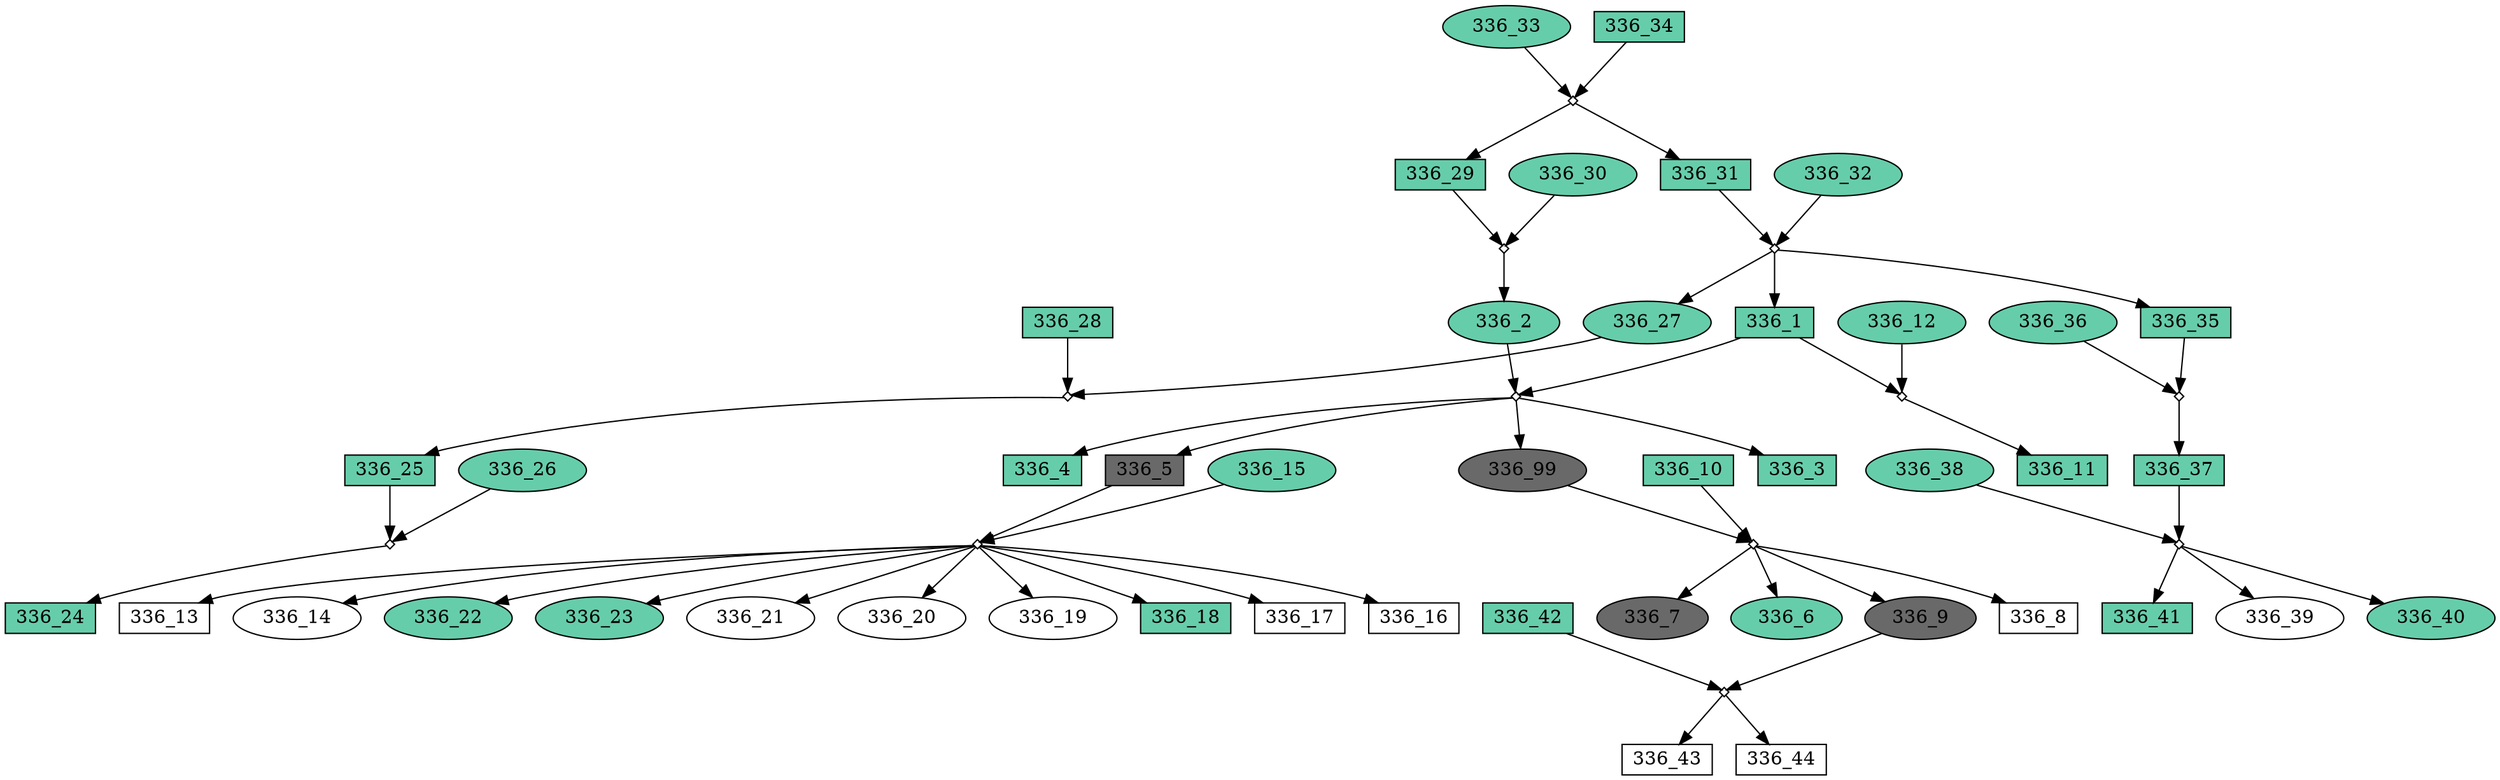 digraph {
	"336_1" [shape=box fillcolor=aquamarine3 fontcolor=black height=0.3 regular=0 shape=box style=filled width=0.5]
	"336_31x336_32" -> "336_1"
	"336_1" -> "336_1x336_2"
	"336_1" -> "336_1x336_12"
	"336_5" [shape=box fillcolor=dimgrey fontcolor=black height=0.3 regular=0 shape=box style=filled width=0.5]
	"336_1x336_2" -> "336_5"
	"336_5" -> "336_5x336_15"
	"336_3" [shape=box fillcolor=aquamarine3 fontcolor=black height=0.3 regular=0 shape=box style=filled width=0.5]
	"336_1x336_2" -> "336_3"
	"336_4" [shape=box fillcolor=aquamarine3 fontcolor=black height=0.3 regular=0 shape=box style=filled width=0.5]
	"336_1x336_2" -> "336_4"
	"336_6" [shape=box fillcolor=aquamarine3 fontcolor=black height=0.3 regular=0 shape=ellipse style=filled width=0.5]
	"336_10x336_99" -> "336_6"
	"336_10" [shape=box fillcolor=aquamarine3 fontcolor=black height=0.3 regular=0 shape=box style=filled width=0.5]
	"336_10" -> "336_10x336_99"
	"336_11" [shape=box fillcolor=aquamarine3 fontcolor=black height=0.3 regular=0 shape=box style=filled width=0.5]
	"336_1x336_12" -> "336_11"
	"336_12" [shape=box fillcolor=aquamarine3 fontcolor=black height=0.3 regular=0 shape=ellipse style=filled width=0.5]
	"336_12" -> "336_1x336_12"
	"336_99" [shape=box fillcolor=dimgrey fontcolor=black height=0.3 regular=0 shape=ellipse style=filled width=0.5]
	"336_1x336_2" -> "336_99"
	"336_99" -> "336_10x336_99"
	"336_8" [shape=box fillcolor=white fontcolor=black height=0.3 regular=0 shape=box style=filled width=0.5]
	"336_10x336_99" -> "336_8"
	"336_9" [shape=box fillcolor=dimgrey fontcolor=black height=0.3 regular=0 shape=ellipse style=filled width=0.5]
	"336_10x336_99" -> "336_9"
	"336_9" -> "336_42x336_9"
	"336_2" [shape=box fillcolor=aquamarine3 fontcolor=black height=0.3 regular=0 shape=ellipse style=filled width=0.5]
	"336_29x336_30" -> "336_2"
	"336_2" -> "336_1x336_2"
	"336_31" [shape=box fillcolor=aquamarine3 fontcolor=black height=0.3 regular=0 shape=box style=filled width=0.5]
	"336_34x336_33" -> "336_31"
	"336_31" -> "336_31x336_32"
	"336_43" [shape=box fillcolor=white fontcolor=black height=0.3 regular=0 shape=box style=filled width=0.5]
	"336_42x336_9" -> "336_43"
	"336_22" [shape=box fillcolor=aquamarine3 fontcolor=black height=0.3 regular=0 shape=ellipse style=filled width=0.5]
	"336_5x336_15" -> "336_22"
	"336_26" [shape=box fillcolor=aquamarine3 fontcolor=black height=0.3 regular=0 shape=ellipse style=filled width=0.5]
	"336_26" -> "336_25x336_26"
	"336_25" [shape=box fillcolor=aquamarine3 fontcolor=black height=0.3 regular=0 shape=box style=filled width=0.5]
	"336_28x336_27" -> "336_25"
	"336_25" -> "336_25x336_26"
	"336_28" [shape=box fillcolor=aquamarine3 fontcolor=black height=0.3 regular=0 shape=box style=filled width=0.5]
	"336_28" -> "336_28x336_27"
	"336_27" [shape=box fillcolor=aquamarine3 fontcolor=black height=0.3 regular=0 shape=ellipse style=filled width=0.5]
	"336_31x336_32" -> "336_27"
	"336_27" -> "336_28x336_27"
	"336_38" [shape=box fillcolor=aquamarine3 fontcolor=black height=0.3 regular=0 shape=ellipse style=filled width=0.5]
	"336_38" -> "336_37x336_38"
	"336_32" [shape=box fillcolor=aquamarine3 fontcolor=black height=0.3 regular=0 shape=ellipse style=filled width=0.5]
	"336_32" -> "336_31x336_32"
	"336_24" [shape=box fillcolor=aquamarine3 fontcolor=black height=0.3 regular=0 shape=box style=filled width=0.5]
	"336_25x336_26" -> "336_24"
	"336_23" [shape=box fillcolor=aquamarine3 fontcolor=black height=0.3 regular=0 shape=ellipse style=filled width=0.5]
	"336_5x336_15" -> "336_23"
	"336_29" [shape=box fillcolor=aquamarine3 fontcolor=black height=0.3 regular=0 shape=box style=filled width=0.5]
	"336_34x336_33" -> "336_29"
	"336_29" -> "336_29x336_30"
	"336_21" [shape=box fillcolor=white fontcolor=black height=0.3 regular=0 shape=ellipse style=filled width=0.5]
	"336_5x336_15" -> "336_21"
	"336_20" [shape=box fillcolor=white fontcolor=black height=0.3 regular=0 shape=ellipse style=filled width=0.5]
	"336_5x336_15" -> "336_20"
	"336_19" [shape=box fillcolor=white fontcolor=black height=0.3 regular=0 shape=ellipse style=filled width=0.5]
	"336_5x336_15" -> "336_19"
	"336_18" [shape=box fillcolor=aquamarine3 fontcolor=black height=0.3 regular=0 shape=box style=filled width=0.5]
	"336_5x336_15" -> "336_18"
	"336_17" [shape=box fillcolor=white fontcolor=black height=0.3 regular=0 shape=box style=filled width=0.5]
	"336_5x336_15" -> "336_17"
	"336_37" [shape=box fillcolor=aquamarine3 fontcolor=black height=0.3 regular=0 shape=box style=filled width=0.5]
	"336_35x336_36" -> "336_37"
	"336_37" -> "336_37x336_38"
	"336_16" [shape=box fillcolor=white fontcolor=black height=0.3 regular=0 shape=box style=filled width=0.5]
	"336_5x336_15" -> "336_16"
	"336_30" [shape=box fillcolor=aquamarine3 fontcolor=black height=0.3 regular=0 shape=ellipse style=filled width=0.5]
	"336_30" -> "336_29x336_30"
	"336_39" [shape=box fillcolor=white fontcolor=black height=0.3 regular=0 shape=ellipse style=filled width=0.5]
	"336_37x336_38" -> "336_39"
	"336_40" [shape=box fillcolor=aquamarine3 fontcolor=black height=0.3 regular=0 shape=ellipse style=filled width=0.5]
	"336_37x336_38" -> "336_40"
	"336_36" [shape=box fillcolor=aquamarine3 fontcolor=black height=0.3 regular=0 shape=ellipse style=filled width=0.5]
	"336_36" -> "336_35x336_36"
	"336_35" [shape=box fillcolor=aquamarine3 fontcolor=black height=0.3 regular=0 shape=box style=filled width=0.5]
	"336_31x336_32" -> "336_35"
	"336_35" -> "336_35x336_36"
	"336_15" [shape=box fillcolor=aquamarine3 fontcolor=black height=0.3 regular=0 shape=ellipse style=filled width=0.5]
	"336_15" -> "336_5x336_15"
	"336_7" [shape=box fillcolor=dimgrey fontcolor=black height=0.3 regular=0 shape=ellipse style=filled width=0.5]
	"336_10x336_99" -> "336_7"
	"336_13" [shape=box fillcolor=white fontcolor=black height=0.3 regular=0 shape=box style=filled width=0.5]
	"336_5x336_15" -> "336_13"
	"336_14" [shape=box fillcolor=white fontcolor=black height=0.3 regular=0 shape=ellipse style=filled width=0.5]
	"336_5x336_15" -> "336_14"
	"336_41" [shape=box fillcolor=aquamarine3 fontcolor=black height=0.3 regular=0 shape=box style=filled width=0.5]
	"336_37x336_38" -> "336_41"
	"336_42" [shape=box fillcolor=aquamarine3 fontcolor=black height=0.3 regular=0 shape=box style=filled width=0.5]
	"336_42" -> "336_42x336_9"
	"336_44" [shape=box fillcolor=white fontcolor=black height=0.3 regular=0 shape=box style=filled width=0.5]
	"336_42x336_9" -> "336_44"
	"336_33" [shape=box fillcolor=aquamarine3 fontcolor=black height=0.3 regular=0 shape=ellipse style=filled width=0.5]
	"336_33" -> "336_34x336_33"
	"336_34" [shape=box fillcolor=aquamarine3 fontcolor=black height=0.3 regular=0 shape=box style=filled width=0.5]
	"336_34" -> "336_34x336_33"
	"336_34x336_33" [label="" height=.1 shape=diamond width=.1]
	"336_35x336_36" [label="" height=.1 shape=diamond width=.1]
	"336_28x336_27" [label="" height=.1 shape=diamond width=.1]
	"336_1x336_2" [label="" height=.1 shape=diamond width=.1]
	"336_37x336_38" [label="" height=.1 shape=diamond width=.1]
	"336_5x336_15" [label="" height=.1 shape=diamond width=.1]
	"336_10x336_99" [label="" height=.1 shape=diamond width=.1]
	"336_1x336_12" [label="" height=.1 shape=diamond width=.1]
	"336_29x336_30" [label="" height=.1 shape=diamond width=.1]
	"336_31x336_32" [label="" height=.1 shape=diamond width=.1]
	"336_42x336_9" [label="" height=.1 shape=diamond width=.1]
	"336_25x336_26" [label="" height=.1 shape=diamond width=.1]
}
